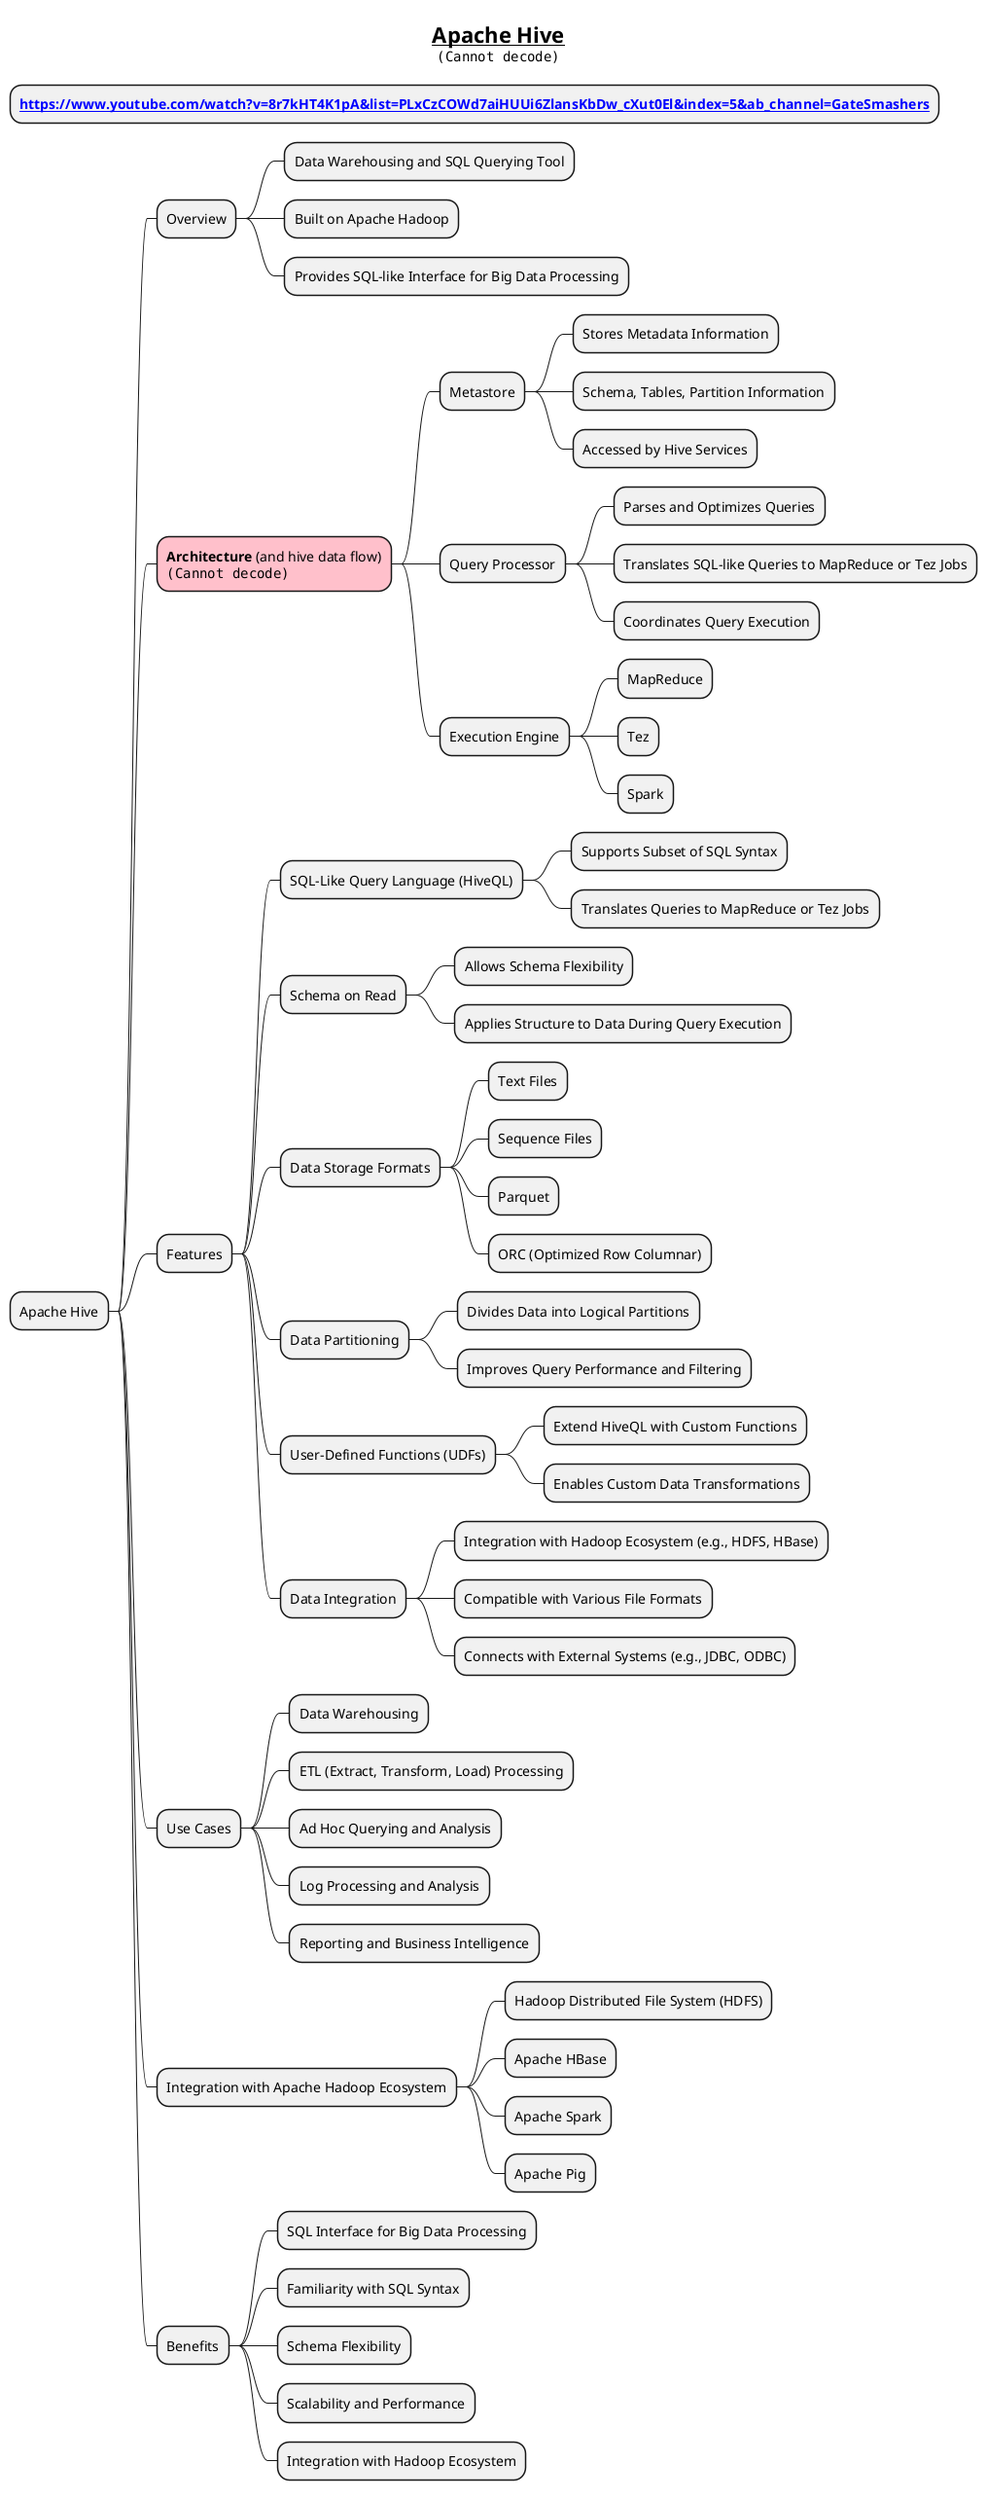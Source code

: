 @startmindmap
title =__Apache Hive__\n<img:images/img_6.png>

* **[[https://www.youtube.com/watch?v=8r7kHT4K1pA&list=PLxCzCOWd7aiHUUi6ZlansKbDw_cXut0El&index=5&ab_channel=GateSmashers]]**

* Apache Hive
** Overview
*** Data Warehousing and SQL Querying Tool
*** Built on Apache Hadoop
*** Provides SQL-like Interface for Big Data Processing

**[#pink] **Architecture** (and hive data flow)\n<img:images/img_7.png>
*** Metastore
**** Stores Metadata Information
**** Schema, Tables, Partition Information
**** Accessed by Hive Services
*** Query Processor
**** Parses and Optimizes Queries
**** Translates SQL-like Queries to MapReduce or Tez Jobs
**** Coordinates Query Execution
*** Execution Engine
**** MapReduce
**** Tez
**** Spark

** Features
*** SQL-Like Query Language (HiveQL)
**** Supports Subset of SQL Syntax
**** Translates Queries to MapReduce or Tez Jobs
*** Schema on Read
**** Allows Schema Flexibility
**** Applies Structure to Data During Query Execution
*** Data Storage Formats
**** Text Files
**** Sequence Files
**** Parquet
**** ORC (Optimized Row Columnar)
*** Data Partitioning
**** Divides Data into Logical Partitions
**** Improves Query Performance and Filtering
*** User-Defined Functions (UDFs)
**** Extend HiveQL with Custom Functions
**** Enables Custom Data Transformations
*** Data Integration
**** Integration with Hadoop Ecosystem (e.g., HDFS, HBase)
**** Compatible with Various File Formats
**** Connects with External Systems (e.g., JDBC, ODBC)

** Use Cases
*** Data Warehousing
*** ETL (Extract, Transform, Load) Processing
*** Ad Hoc Querying and Analysis
*** Log Processing and Analysis
*** Reporting and Business Intelligence

** Integration with Apache Hadoop Ecosystem
*** Hadoop Distributed File System (HDFS)
*** Apache HBase
*** Apache Spark
*** Apache Pig

** Benefits
*** SQL Interface for Big Data Processing
*** Familiarity with SQL Syntax
*** Schema Flexibility
*** Scalability and Performance
*** Integration with Hadoop Ecosystem

@endmindmap
